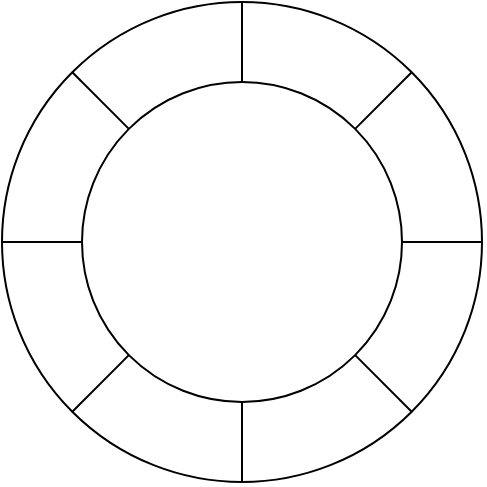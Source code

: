 <mxfile version="24.0.2" type="github">
  <diagram name="第 1 页" id="Rs1ZNoXls4WKjfsul7ET">
    <mxGraphModel dx="1240" dy="823" grid="1" gridSize="10" guides="1" tooltips="1" connect="1" arrows="1" fold="1" page="1" pageScale="1" pageWidth="827" pageHeight="1169" math="0" shadow="0">
      <root>
        <mxCell id="0" />
        <mxCell id="1" parent="0" />
        <mxCell id="BwiV_V8yrLck55LBhdTQ-1" value="" style="ellipse;whiteSpace=wrap;html=1;aspect=fixed;" vertex="1" parent="1">
          <mxGeometry x="240" y="240" width="240" height="240" as="geometry" />
        </mxCell>
        <mxCell id="BwiV_V8yrLck55LBhdTQ-2" value="" style="ellipse;whiteSpace=wrap;html=1;aspect=fixed;" vertex="1" parent="1">
          <mxGeometry x="280" y="280" width="160" height="160" as="geometry" />
        </mxCell>
        <mxCell id="BwiV_V8yrLck55LBhdTQ-3" value="" style="endArrow=none;html=1;rounded=0;exitX=0;exitY=0;exitDx=0;exitDy=0;entryX=0;entryY=0;entryDx=0;entryDy=0;" edge="1" parent="1" source="BwiV_V8yrLck55LBhdTQ-1" target="BwiV_V8yrLck55LBhdTQ-2">
          <mxGeometry width="50" height="50" relative="1" as="geometry">
            <mxPoint x="190" y="220" as="sourcePoint" />
            <mxPoint x="220" y="250" as="targetPoint" />
          </mxGeometry>
        </mxCell>
        <mxCell id="BwiV_V8yrLck55LBhdTQ-4" value="" style="endArrow=none;html=1;rounded=0;exitX=0.5;exitY=0;exitDx=0;exitDy=0;entryX=0.5;entryY=0;entryDx=0;entryDy=0;" edge="1" parent="1" source="BwiV_V8yrLck55LBhdTQ-1" target="BwiV_V8yrLck55LBhdTQ-2">
          <mxGeometry width="50" height="50" relative="1" as="geometry">
            <mxPoint x="285" y="285" as="sourcePoint" />
            <mxPoint x="313" y="313" as="targetPoint" />
          </mxGeometry>
        </mxCell>
        <mxCell id="BwiV_V8yrLck55LBhdTQ-5" value="" style="endArrow=none;html=1;rounded=0;entryX=0.5;entryY=1;entryDx=0;entryDy=0;exitX=0.5;exitY=1;exitDx=0;exitDy=0;" edge="1" parent="1" source="BwiV_V8yrLck55LBhdTQ-2" target="BwiV_V8yrLck55LBhdTQ-1">
          <mxGeometry width="50" height="50" relative="1" as="geometry">
            <mxPoint x="370" y="250" as="sourcePoint" />
            <mxPoint x="370" y="290" as="targetPoint" />
            <Array as="points" />
          </mxGeometry>
        </mxCell>
        <mxCell id="BwiV_V8yrLck55LBhdTQ-6" value="" style="endArrow=none;html=1;rounded=0;exitX=1;exitY=1;exitDx=0;exitDy=0;entryX=1;entryY=1;entryDx=0;entryDy=0;" edge="1" parent="1" source="BwiV_V8yrLck55LBhdTQ-1" target="BwiV_V8yrLck55LBhdTQ-2">
          <mxGeometry width="50" height="50" relative="1" as="geometry">
            <mxPoint x="380" y="260" as="sourcePoint" />
            <mxPoint x="380" y="300" as="targetPoint" />
          </mxGeometry>
        </mxCell>
        <mxCell id="BwiV_V8yrLck55LBhdTQ-7" value="" style="endArrow=none;html=1;rounded=0;exitX=1;exitY=0.5;exitDx=0;exitDy=0;entryX=1;entryY=0.5;entryDx=0;entryDy=0;" edge="1" parent="1" source="BwiV_V8yrLck55LBhdTQ-1" target="BwiV_V8yrLck55LBhdTQ-2">
          <mxGeometry width="50" height="50" relative="1" as="geometry">
            <mxPoint x="390" y="270" as="sourcePoint" />
            <mxPoint x="390" y="310" as="targetPoint" />
          </mxGeometry>
        </mxCell>
        <mxCell id="BwiV_V8yrLck55LBhdTQ-9" value="" style="endArrow=none;html=1;rounded=0;exitX=1;exitY=0;exitDx=0;exitDy=0;entryX=1;entryY=0;entryDx=0;entryDy=0;" edge="1" parent="1" source="BwiV_V8yrLck55LBhdTQ-1" target="BwiV_V8yrLck55LBhdTQ-2">
          <mxGeometry width="50" height="50" relative="1" as="geometry">
            <mxPoint x="410" y="290" as="sourcePoint" />
            <mxPoint x="410" y="330" as="targetPoint" />
          </mxGeometry>
        </mxCell>
        <mxCell id="BwiV_V8yrLck55LBhdTQ-11" value="" style="endArrow=none;html=1;rounded=0;entryX=0;entryY=1;entryDx=0;entryDy=0;exitX=0;exitY=1;exitDx=0;exitDy=0;" edge="1" parent="1" source="BwiV_V8yrLck55LBhdTQ-2" target="BwiV_V8yrLck55LBhdTQ-1">
          <mxGeometry width="50" height="50" relative="1" as="geometry">
            <mxPoint x="380" y="460" as="sourcePoint" />
            <mxPoint x="380" y="500" as="targetPoint" />
            <Array as="points" />
          </mxGeometry>
        </mxCell>
        <mxCell id="BwiV_V8yrLck55LBhdTQ-12" value="" style="endArrow=none;html=1;rounded=0;entryX=0;entryY=0.5;entryDx=0;entryDy=0;exitX=0;exitY=0.5;exitDx=0;exitDy=0;" edge="1" parent="1" source="BwiV_V8yrLck55LBhdTQ-2" target="BwiV_V8yrLck55LBhdTQ-1">
          <mxGeometry width="50" height="50" relative="1" as="geometry">
            <mxPoint x="390" y="470" as="sourcePoint" />
            <mxPoint x="390" y="510" as="targetPoint" />
            <Array as="points" />
          </mxGeometry>
        </mxCell>
      </root>
    </mxGraphModel>
  </diagram>
</mxfile>

